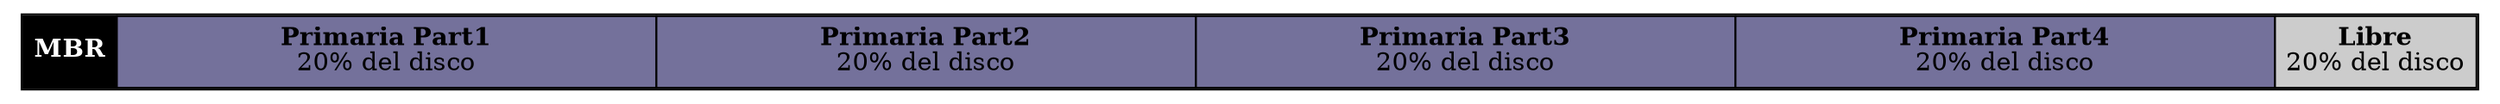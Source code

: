 digraph G{
	node[shape=none];
	start[label=<<table border="1" cellspacing="0" cellpadding="5" color="#000">
		<tr>
			<td rowspan="3" bgcolor="#000"><font color="white"><b>MBR</b></font></td>
			<td rowspan="3" width="300" bgcolor="#74719B"><b>Primaria Part1</b><br/>20% del disco</td>
			<td rowspan="3" width="300" bgcolor="#74719B"><b>Primaria Part2</b><br/>20% del disco</td>
			<td rowspan="3" width="300" bgcolor="#74719B"><b>Primaria Part3</b><br/>20% del disco</td>
			<td rowspan="3" width="300" bgcolor="#74719B"><b>Primaria Part4</b><br/>20% del disco</td>
			<td rowspan="3" bgcolor="#CCCCCC"><b>Libre</b><br/>20% del disco</td>
		</tr>
	</table>>];
}
